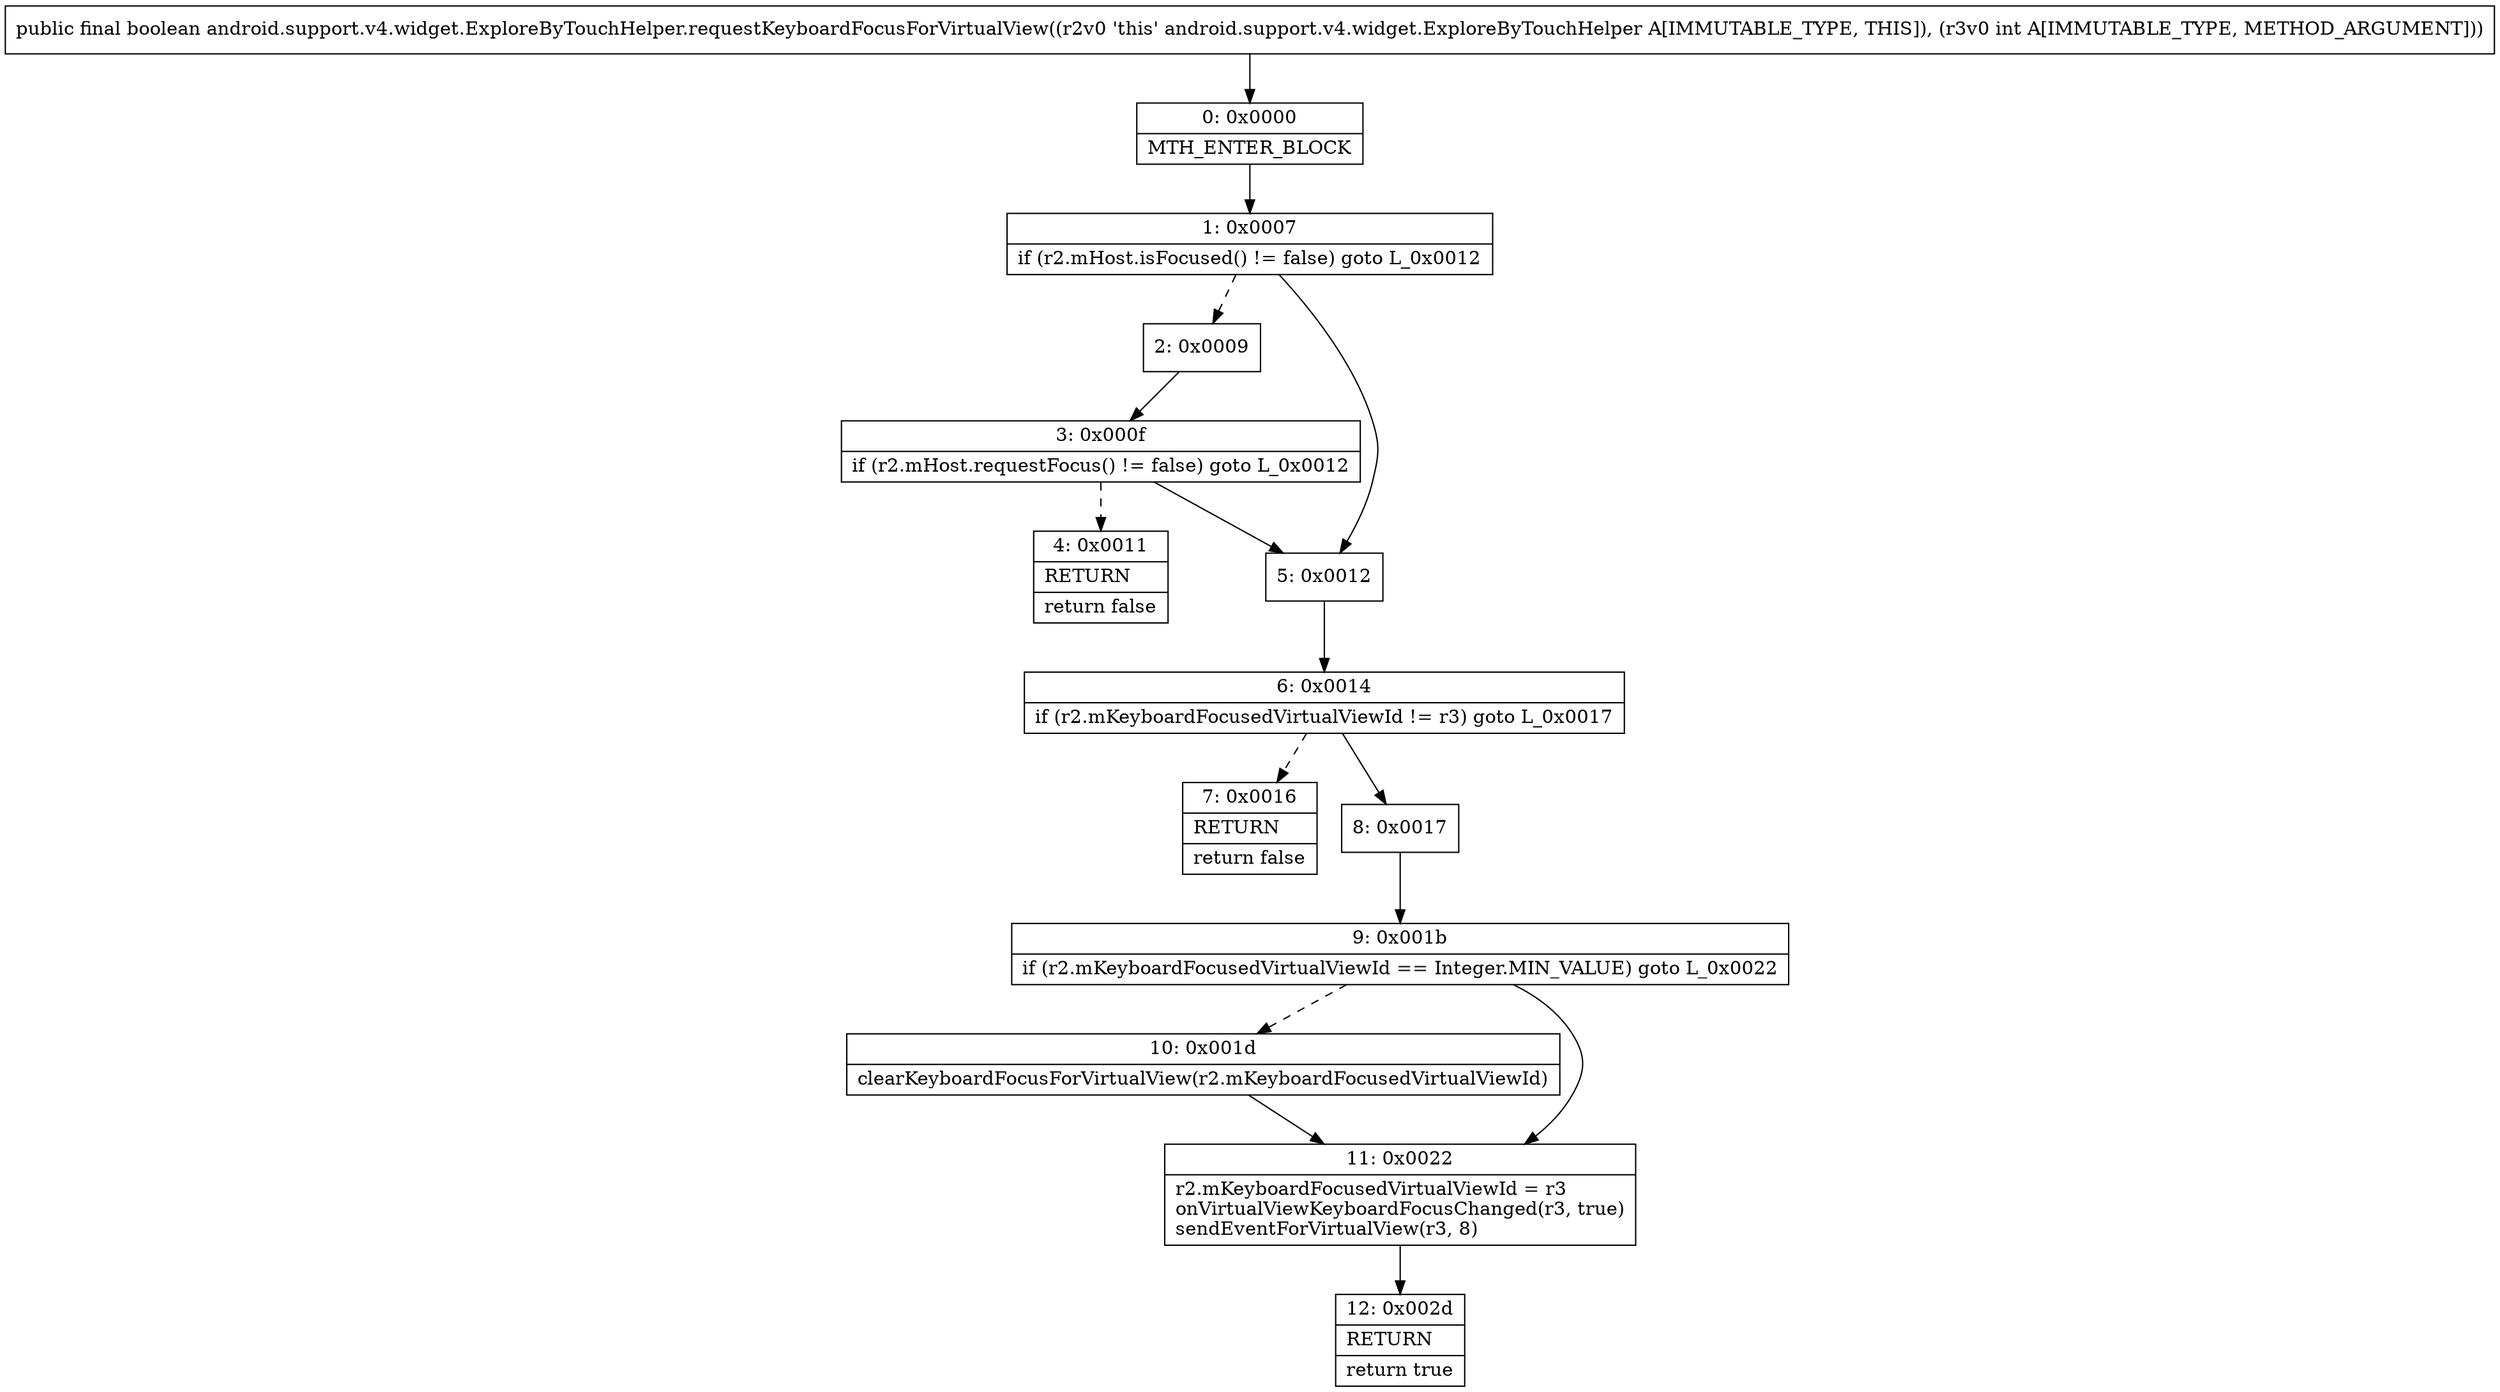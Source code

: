 digraph "CFG forandroid.support.v4.widget.ExploreByTouchHelper.requestKeyboardFocusForVirtualView(I)Z" {
Node_0 [shape=record,label="{0\:\ 0x0000|MTH_ENTER_BLOCK\l}"];
Node_1 [shape=record,label="{1\:\ 0x0007|if (r2.mHost.isFocused() != false) goto L_0x0012\l}"];
Node_2 [shape=record,label="{2\:\ 0x0009}"];
Node_3 [shape=record,label="{3\:\ 0x000f|if (r2.mHost.requestFocus() != false) goto L_0x0012\l}"];
Node_4 [shape=record,label="{4\:\ 0x0011|RETURN\l|return false\l}"];
Node_5 [shape=record,label="{5\:\ 0x0012}"];
Node_6 [shape=record,label="{6\:\ 0x0014|if (r2.mKeyboardFocusedVirtualViewId != r3) goto L_0x0017\l}"];
Node_7 [shape=record,label="{7\:\ 0x0016|RETURN\l|return false\l}"];
Node_8 [shape=record,label="{8\:\ 0x0017}"];
Node_9 [shape=record,label="{9\:\ 0x001b|if (r2.mKeyboardFocusedVirtualViewId == Integer.MIN_VALUE) goto L_0x0022\l}"];
Node_10 [shape=record,label="{10\:\ 0x001d|clearKeyboardFocusForVirtualView(r2.mKeyboardFocusedVirtualViewId)\l}"];
Node_11 [shape=record,label="{11\:\ 0x0022|r2.mKeyboardFocusedVirtualViewId = r3\lonVirtualViewKeyboardFocusChanged(r3, true)\lsendEventForVirtualView(r3, 8)\l}"];
Node_12 [shape=record,label="{12\:\ 0x002d|RETURN\l|return true\l}"];
MethodNode[shape=record,label="{public final boolean android.support.v4.widget.ExploreByTouchHelper.requestKeyboardFocusForVirtualView((r2v0 'this' android.support.v4.widget.ExploreByTouchHelper A[IMMUTABLE_TYPE, THIS]), (r3v0 int A[IMMUTABLE_TYPE, METHOD_ARGUMENT])) }"];
MethodNode -> Node_0;
Node_0 -> Node_1;
Node_1 -> Node_2[style=dashed];
Node_1 -> Node_5;
Node_2 -> Node_3;
Node_3 -> Node_4[style=dashed];
Node_3 -> Node_5;
Node_5 -> Node_6;
Node_6 -> Node_7[style=dashed];
Node_6 -> Node_8;
Node_8 -> Node_9;
Node_9 -> Node_10[style=dashed];
Node_9 -> Node_11;
Node_10 -> Node_11;
Node_11 -> Node_12;
}


